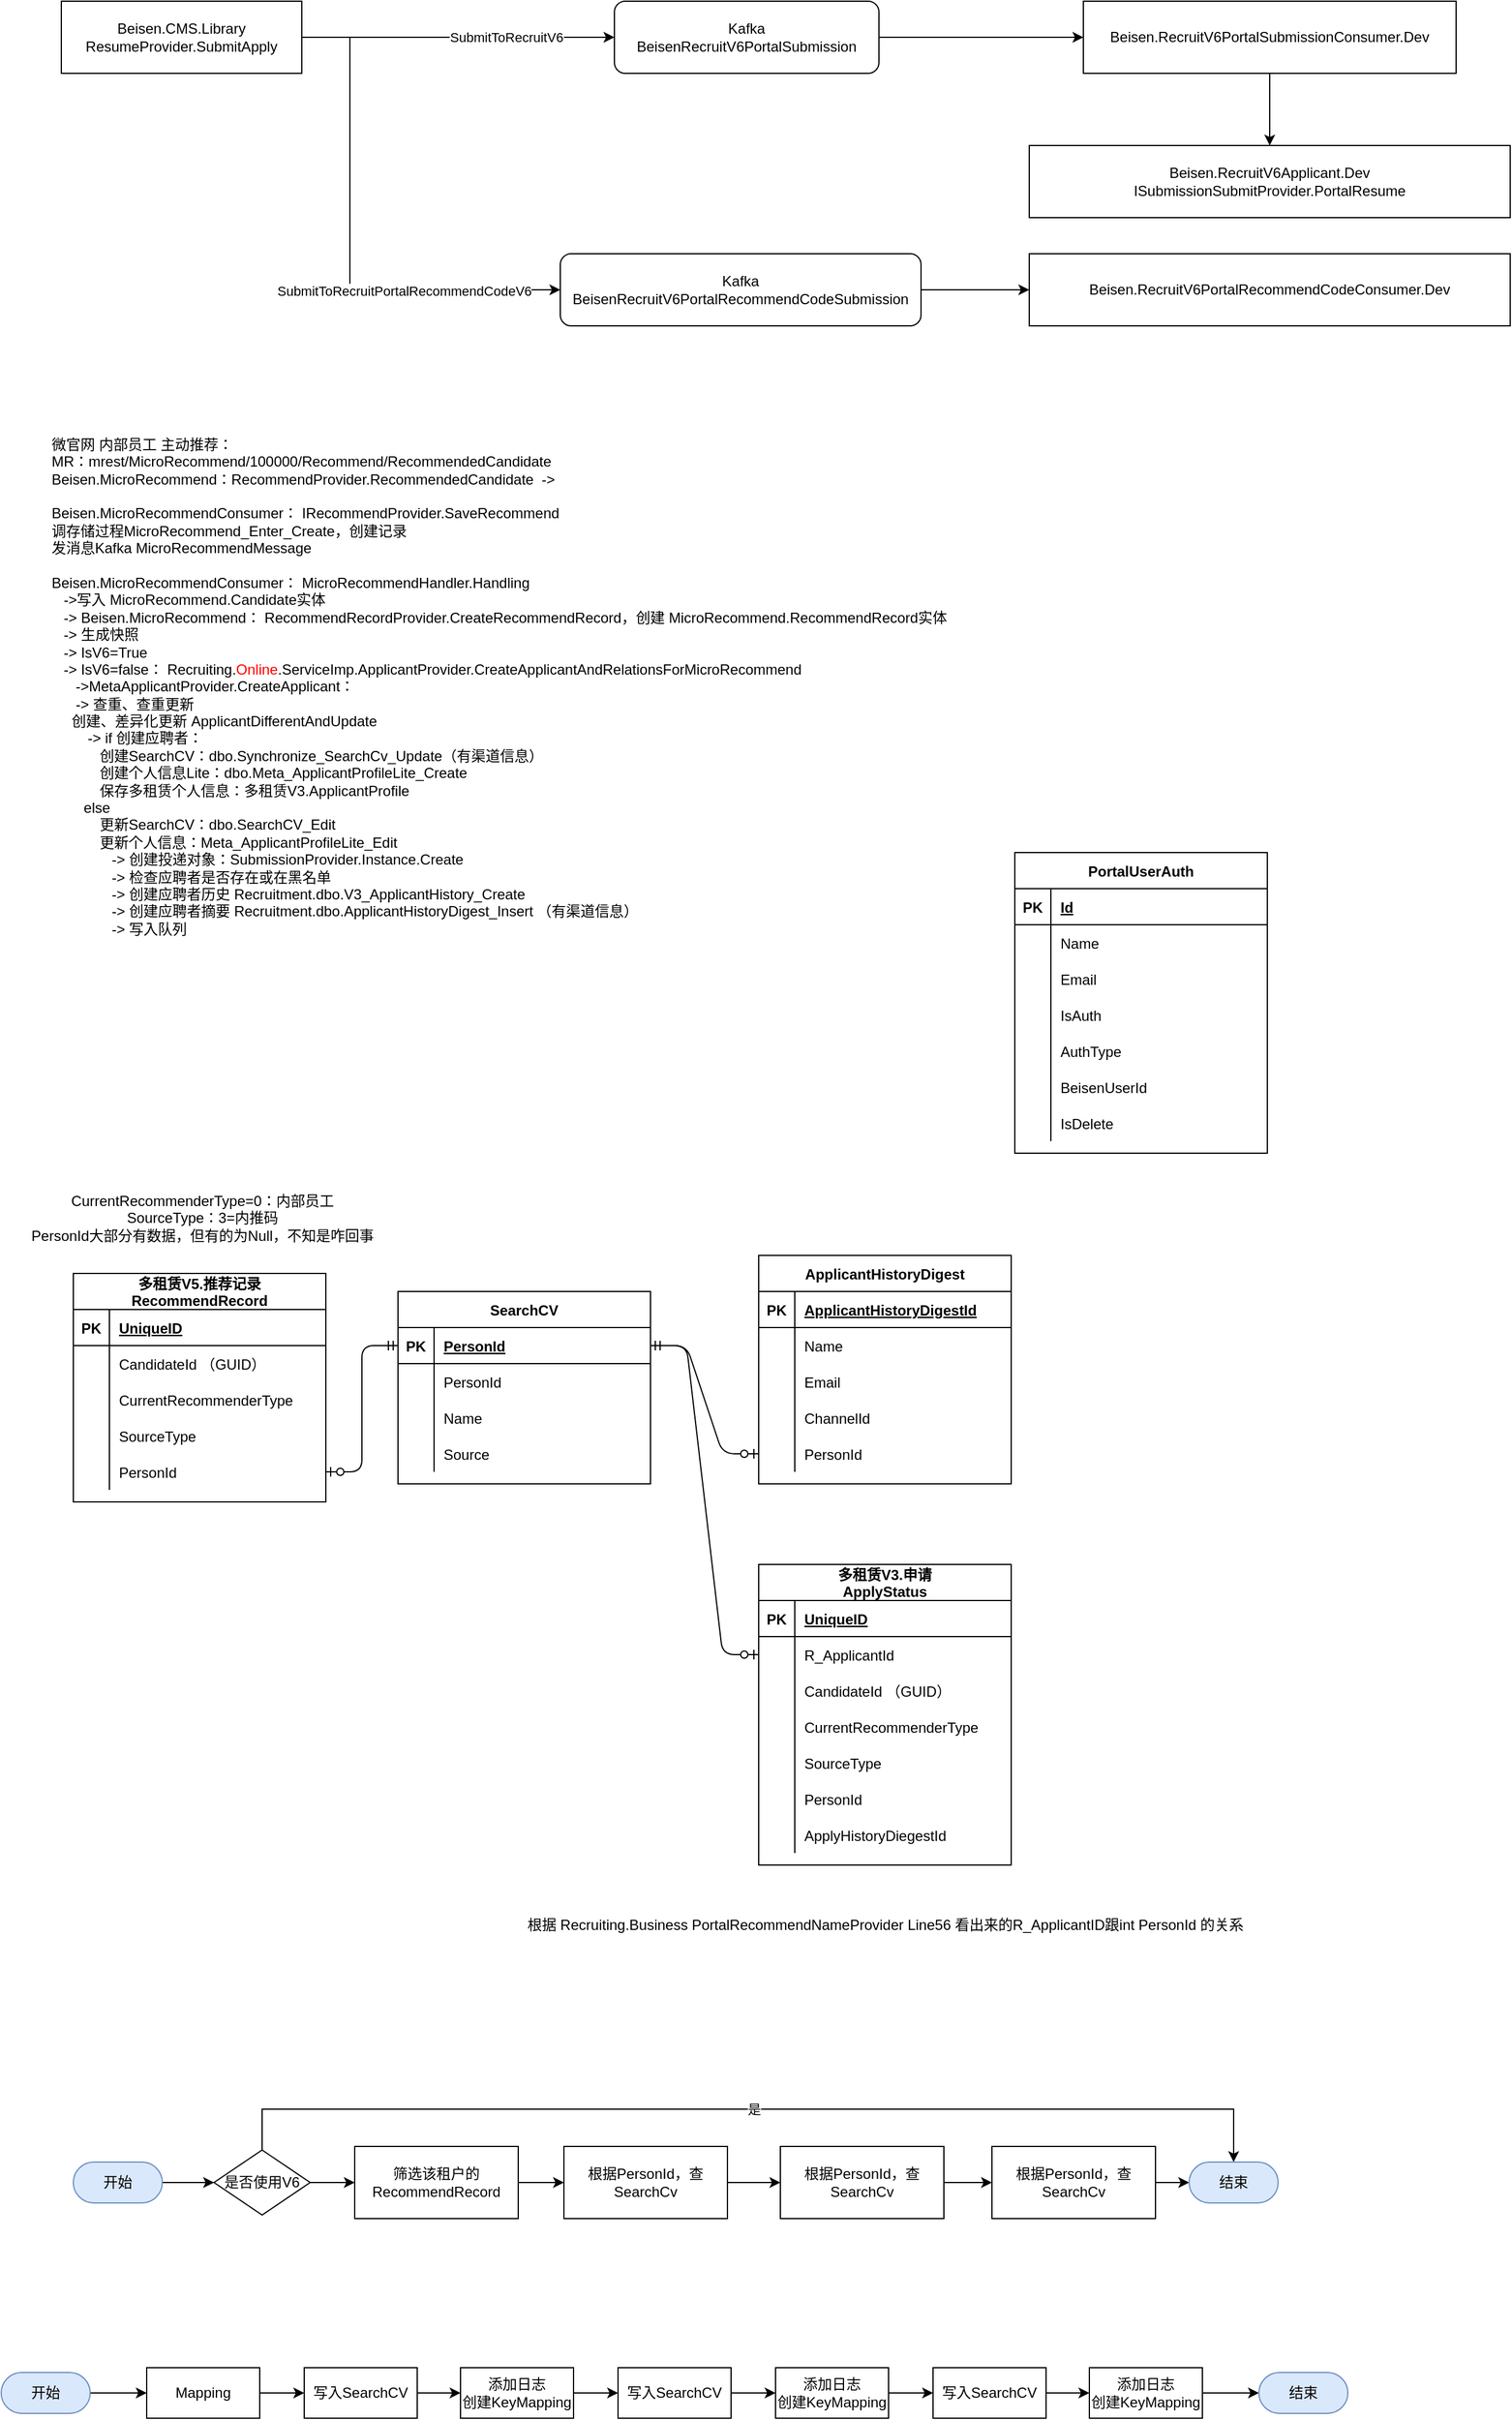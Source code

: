 <mxfile version="14.2.7" type="github">
  <diagram id="f4uBQvl_7b_BEWJ_rEFn" name="Page-1">
    <mxGraphModel dx="1422" dy="839" grid="0" gridSize="10" guides="1" tooltips="1" connect="1" arrows="1" fold="1" page="1" pageScale="1" pageWidth="1654" pageHeight="2336" math="0" shadow="0">
      <root>
        <mxCell id="0" />
        <mxCell id="1" parent="0" />
        <mxCell id="6hHhca4XRa9OGriNkObh-7" style="edgeStyle=orthogonalEdgeStyle;rounded=0;orthogonalLoop=1;jettySize=auto;html=1;exitX=1;exitY=0.5;exitDx=0;exitDy=0;" parent="1" source="6hHhca4XRa9OGriNkObh-1" target="6hHhca4XRa9OGriNkObh-3" edge="1">
          <mxGeometry relative="1" as="geometry" />
        </mxCell>
        <mxCell id="6hHhca4XRa9OGriNkObh-8" value="SubmitToRecruitV6" style="edgeLabel;html=1;align=center;verticalAlign=middle;resizable=0;points=[];" parent="6hHhca4XRa9OGriNkObh-7" vertex="1" connectable="0">
          <mxGeometry x="0.185" relative="1" as="geometry">
            <mxPoint x="16" as="offset" />
          </mxGeometry>
        </mxCell>
        <mxCell id="6hHhca4XRa9OGriNkObh-10" style="edgeStyle=orthogonalEdgeStyle;rounded=0;orthogonalLoop=1;jettySize=auto;html=1;exitX=1;exitY=0.5;exitDx=0;exitDy=0;entryX=0;entryY=0.5;entryDx=0;entryDy=0;" parent="1" source="6hHhca4XRa9OGriNkObh-1" target="6hHhca4XRa9OGriNkObh-9" edge="1">
          <mxGeometry relative="1" as="geometry">
            <Array as="points">
              <mxPoint x="350" y="190" />
              <mxPoint x="350" y="400" />
            </Array>
          </mxGeometry>
        </mxCell>
        <mxCell id="6hHhca4XRa9OGriNkObh-11" value="SubmitToRecruitPortalRecommendCodeV6" style="edgeLabel;html=1;align=center;verticalAlign=middle;resizable=0;points=[];" parent="6hHhca4XRa9OGriNkObh-10" vertex="1" connectable="0">
          <mxGeometry x="0.385" y="-1" relative="1" as="geometry">
            <mxPoint as="offset" />
          </mxGeometry>
        </mxCell>
        <mxCell id="6hHhca4XRa9OGriNkObh-1" value="Beisen.CMS.Library&lt;br&gt;ResumeProvider.SubmitApply" style="rounded=0;whiteSpace=wrap;html=1;" parent="1" vertex="1">
          <mxGeometry x="110" y="160" width="200" height="60" as="geometry" />
        </mxCell>
        <mxCell id="6hHhca4XRa9OGriNkObh-6" style="edgeStyle=orthogonalEdgeStyle;rounded=0;orthogonalLoop=1;jettySize=auto;html=1;exitX=1;exitY=0.5;exitDx=0;exitDy=0;entryX=0;entryY=0.5;entryDx=0;entryDy=0;" parent="1" source="6hHhca4XRa9OGriNkObh-3" target="6hHhca4XRa9OGriNkObh-5" edge="1">
          <mxGeometry relative="1" as="geometry" />
        </mxCell>
        <mxCell id="6hHhca4XRa9OGriNkObh-3" value="Kafka&lt;br&gt;BeisenRecruitV6PortalSubmission" style="rounded=1;whiteSpace=wrap;html=1;" parent="1" vertex="1">
          <mxGeometry x="570" y="160" width="220" height="60" as="geometry" />
        </mxCell>
        <mxCell id="cdrXPhunWyCPMflT4dLq-2" style="edgeStyle=orthogonalEdgeStyle;rounded=0;orthogonalLoop=1;jettySize=auto;html=1;exitX=0.5;exitY=1;exitDx=0;exitDy=0;" parent="1" source="6hHhca4XRa9OGriNkObh-5" target="cdrXPhunWyCPMflT4dLq-1" edge="1">
          <mxGeometry relative="1" as="geometry" />
        </mxCell>
        <mxCell id="6hHhca4XRa9OGriNkObh-5" value="Beisen.RecruitV6PortalSubmissionConsumer.Dev" style="rounded=0;whiteSpace=wrap;html=1;" parent="1" vertex="1">
          <mxGeometry x="960" y="160" width="310" height="60" as="geometry" />
        </mxCell>
        <mxCell id="6hHhca4XRa9OGriNkObh-13" style="edgeStyle=orthogonalEdgeStyle;rounded=0;orthogonalLoop=1;jettySize=auto;html=1;exitX=1;exitY=0.5;exitDx=0;exitDy=0;" parent="1" source="6hHhca4XRa9OGriNkObh-9" target="6hHhca4XRa9OGriNkObh-12" edge="1">
          <mxGeometry relative="1" as="geometry" />
        </mxCell>
        <mxCell id="6hHhca4XRa9OGriNkObh-9" value="Kafka&lt;br&gt;BeisenRecruitV6PortalRecommendCodeSubmission" style="rounded=1;whiteSpace=wrap;html=1;" parent="1" vertex="1">
          <mxGeometry x="525" y="370" width="300" height="60" as="geometry" />
        </mxCell>
        <mxCell id="6hHhca4XRa9OGriNkObh-12" value="Beisen.RecruitV6PortalRecommendCodeConsumer.Dev" style="rounded=0;whiteSpace=wrap;html=1;" parent="1" vertex="1">
          <mxGeometry x="915" y="370" width="400" height="60" as="geometry" />
        </mxCell>
        <mxCell id="cdrXPhunWyCPMflT4dLq-1" value="Beisen.RecruitV6Applicant.Dev&lt;br&gt;ISubmissionSubmitProvider.PortalResume" style="whiteSpace=wrap;html=1;" parent="1" vertex="1">
          <mxGeometry x="915" y="280" width="400" height="60" as="geometry" />
        </mxCell>
        <mxCell id="nxVCDekP-wi1IjvNSV6v-1" value="多租赁V5.推荐记录&#xa;RecommendRecord" style="shape=table;startSize=30;container=1;collapsible=1;childLayout=tableLayout;fixedRows=1;rowLines=0;fontStyle=1;align=center;resizeLast=1;" vertex="1" parent="1">
          <mxGeometry x="120" y="1218" width="210" height="190" as="geometry" />
        </mxCell>
        <mxCell id="nxVCDekP-wi1IjvNSV6v-2" value="" style="shape=partialRectangle;collapsible=0;dropTarget=0;pointerEvents=0;fillColor=none;top=0;left=0;bottom=1;right=0;points=[[0,0.5],[1,0.5]];portConstraint=eastwest;" vertex="1" parent="nxVCDekP-wi1IjvNSV6v-1">
          <mxGeometry y="30" width="210" height="30" as="geometry" />
        </mxCell>
        <mxCell id="nxVCDekP-wi1IjvNSV6v-3" value="PK" style="shape=partialRectangle;connectable=0;fillColor=none;top=0;left=0;bottom=0;right=0;fontStyle=1;overflow=hidden;" vertex="1" parent="nxVCDekP-wi1IjvNSV6v-2">
          <mxGeometry width="30" height="30" as="geometry" />
        </mxCell>
        <mxCell id="nxVCDekP-wi1IjvNSV6v-4" value="UniqueID" style="shape=partialRectangle;connectable=0;fillColor=none;top=0;left=0;bottom=0;right=0;align=left;spacingLeft=6;fontStyle=5;overflow=hidden;" vertex="1" parent="nxVCDekP-wi1IjvNSV6v-2">
          <mxGeometry x="30" width="180" height="30" as="geometry" />
        </mxCell>
        <mxCell id="nxVCDekP-wi1IjvNSV6v-5" value="" style="shape=partialRectangle;collapsible=0;dropTarget=0;pointerEvents=0;fillColor=none;top=0;left=0;bottom=0;right=0;points=[[0,0.5],[1,0.5]];portConstraint=eastwest;" vertex="1" parent="nxVCDekP-wi1IjvNSV6v-1">
          <mxGeometry y="60" width="210" height="30" as="geometry" />
        </mxCell>
        <mxCell id="nxVCDekP-wi1IjvNSV6v-6" value="" style="shape=partialRectangle;connectable=0;fillColor=none;top=0;left=0;bottom=0;right=0;editable=1;overflow=hidden;" vertex="1" parent="nxVCDekP-wi1IjvNSV6v-5">
          <mxGeometry width="30" height="30" as="geometry" />
        </mxCell>
        <mxCell id="nxVCDekP-wi1IjvNSV6v-7" value="CandidateId （GUID）" style="shape=partialRectangle;connectable=0;fillColor=none;top=0;left=0;bottom=0;right=0;align=left;spacingLeft=6;overflow=hidden;" vertex="1" parent="nxVCDekP-wi1IjvNSV6v-5">
          <mxGeometry x="30" width="180" height="30" as="geometry" />
        </mxCell>
        <mxCell id="nxVCDekP-wi1IjvNSV6v-8" value="" style="shape=partialRectangle;collapsible=0;dropTarget=0;pointerEvents=0;fillColor=none;top=0;left=0;bottom=0;right=0;points=[[0,0.5],[1,0.5]];portConstraint=eastwest;" vertex="1" parent="nxVCDekP-wi1IjvNSV6v-1">
          <mxGeometry y="90" width="210" height="30" as="geometry" />
        </mxCell>
        <mxCell id="nxVCDekP-wi1IjvNSV6v-9" value="" style="shape=partialRectangle;connectable=0;fillColor=none;top=0;left=0;bottom=0;right=0;editable=1;overflow=hidden;" vertex="1" parent="nxVCDekP-wi1IjvNSV6v-8">
          <mxGeometry width="30" height="30" as="geometry" />
        </mxCell>
        <mxCell id="nxVCDekP-wi1IjvNSV6v-10" value="CurrentRecommenderType" style="shape=partialRectangle;connectable=0;fillColor=none;top=0;left=0;bottom=0;right=0;align=left;spacingLeft=6;overflow=hidden;" vertex="1" parent="nxVCDekP-wi1IjvNSV6v-8">
          <mxGeometry x="30" width="180" height="30" as="geometry" />
        </mxCell>
        <mxCell id="nxVCDekP-wi1IjvNSV6v-11" value="" style="shape=partialRectangle;collapsible=0;dropTarget=0;pointerEvents=0;fillColor=none;top=0;left=0;bottom=0;right=0;points=[[0,0.5],[1,0.5]];portConstraint=eastwest;" vertex="1" parent="nxVCDekP-wi1IjvNSV6v-1">
          <mxGeometry y="120" width="210" height="30" as="geometry" />
        </mxCell>
        <mxCell id="nxVCDekP-wi1IjvNSV6v-12" value="" style="shape=partialRectangle;connectable=0;fillColor=none;top=0;left=0;bottom=0;right=0;editable=1;overflow=hidden;" vertex="1" parent="nxVCDekP-wi1IjvNSV6v-11">
          <mxGeometry width="30" height="30" as="geometry" />
        </mxCell>
        <mxCell id="nxVCDekP-wi1IjvNSV6v-13" value="SourceType" style="shape=partialRectangle;connectable=0;fillColor=none;top=0;left=0;bottom=0;right=0;align=left;spacingLeft=6;overflow=hidden;" vertex="1" parent="nxVCDekP-wi1IjvNSV6v-11">
          <mxGeometry x="30" width="180" height="30" as="geometry" />
        </mxCell>
        <mxCell id="nxVCDekP-wi1IjvNSV6v-43" style="shape=partialRectangle;collapsible=0;dropTarget=0;pointerEvents=0;fillColor=none;top=0;left=0;bottom=0;right=0;points=[[0,0.5],[1,0.5]];portConstraint=eastwest;" vertex="1" parent="nxVCDekP-wi1IjvNSV6v-1">
          <mxGeometry y="150" width="210" height="30" as="geometry" />
        </mxCell>
        <mxCell id="nxVCDekP-wi1IjvNSV6v-44" style="shape=partialRectangle;connectable=0;fillColor=none;top=0;left=0;bottom=0;right=0;editable=1;overflow=hidden;" vertex="1" parent="nxVCDekP-wi1IjvNSV6v-43">
          <mxGeometry width="30" height="30" as="geometry" />
        </mxCell>
        <mxCell id="nxVCDekP-wi1IjvNSV6v-45" value="PersonId" style="shape=partialRectangle;connectable=0;fillColor=none;top=0;left=0;bottom=0;right=0;align=left;spacingLeft=6;overflow=hidden;" vertex="1" parent="nxVCDekP-wi1IjvNSV6v-43">
          <mxGeometry x="30" width="180" height="30" as="geometry" />
        </mxCell>
        <mxCell id="nxVCDekP-wi1IjvNSV6v-14" value="&lt;div&gt;微官网 内部员工 主动推荐：&lt;/div&gt;&lt;div&gt;MR：mrest/MicroRecommend/100000/Recommend/RecommendedCandidate&lt;/div&gt;&lt;div&gt;Beisen.MicroRecommend：RecommendProvider.RecommendedCandidate&amp;nbsp; -&amp;gt;&lt;/div&gt;&lt;div&gt;&lt;br&gt;&lt;/div&gt;&lt;div&gt;Beisen.MicroRecommendConsumer： IRecommendProvider.SaveRecommend&lt;/div&gt;&lt;div&gt;调存储过程MicroRecommend_Enter_Create，创建记录&lt;/div&gt;&lt;div&gt;发消息Kafka MicroRecommendMessage&lt;/div&gt;&lt;div&gt;&lt;br&gt;&lt;/div&gt;&lt;div&gt;Beisen.MicroRecommendConsumer： MicroRecommendHandler.Handling&lt;/div&gt;&lt;div&gt;&amp;nbsp; &amp;nbsp;-&amp;gt;写入 MicroRecommend.Candidate实体&lt;/div&gt;&lt;div&gt;&amp;nbsp; &amp;nbsp;-&amp;gt; Beisen.MicroRecommend： RecommendRecordProvider.CreateRecommendRecord，创建 MicroRecommend.RecommendRecord实体&lt;/div&gt;&lt;div&gt;&amp;nbsp; &amp;nbsp;-&amp;gt; 生成快照&lt;/div&gt;&lt;div&gt;&amp;nbsp; &amp;nbsp;-&amp;gt; IsV6=True&lt;/div&gt;&lt;div&gt;&amp;nbsp; &amp;nbsp;-&amp;gt; IsV6=false：&lt;span&gt;	&lt;/span&gt;Recruiting.&lt;font color=&quot;#ff0000&quot;&gt;Online&lt;/font&gt;.ServiceImp.ApplicantProvider.CreateApplicantAndRelationsForMicroRecommend&lt;/div&gt;&lt;div&gt;&lt;span&gt;&lt;/span&gt;&amp;nbsp; &amp;nbsp; &amp;nbsp; -&amp;gt;MetaApplicantProvider.CreateApplicant：&lt;/div&gt;&amp;nbsp; &amp;nbsp; &amp;nbsp;&amp;nbsp;&lt;span&gt;-&amp;gt; 查重、查重更新&lt;/span&gt;&lt;br&gt;&lt;div&gt;&lt;span&gt;	&lt;/span&gt;&amp;nbsp; &amp;nbsp; &amp;nbsp;创建、差异化更新 ApplicantDifferentAndUpdate&lt;/div&gt;&lt;div&gt;&lt;span&gt;	&lt;/span&gt;&amp;nbsp; &amp;nbsp; &amp;nbsp; &amp;nbsp; &amp;nbsp;-&amp;gt; if 创建应聘者：&lt;/div&gt;&amp;nbsp; &amp;nbsp; &amp;nbsp; &amp;nbsp; &amp;nbsp; &amp;nbsp;&amp;nbsp;&lt;span&gt;创建SearchCV：dbo.Synchronize_SearchCv_Update（有渠道信息）&lt;/span&gt;&lt;br&gt;&amp;nbsp; &amp;nbsp; &amp;nbsp; &amp;nbsp; &amp;nbsp; &amp;nbsp;&amp;nbsp;&lt;span&gt;创建个人信息Lite：dbo.Meta_ApplicantProfileLite_Create&lt;/span&gt;&lt;br&gt;&amp;nbsp; &amp;nbsp; &amp;nbsp; &amp;nbsp; &amp;nbsp; &amp;nbsp;&amp;nbsp;&lt;span&gt;保存多租赁个人信息：多租赁V3.ApplicantProfile&lt;/span&gt;&lt;br&gt;&lt;div&gt;&lt;span&gt;	&lt;/span&gt;&amp;nbsp; &amp;nbsp; &amp;nbsp; &amp;nbsp; else&amp;nbsp;&lt;/div&gt;&amp;nbsp; &amp;nbsp; &amp;nbsp; &amp;nbsp; &amp;nbsp; &amp;nbsp;&amp;nbsp;&lt;span&gt;更新SearchCV：dbo.SearchCV_Edit&lt;/span&gt;&lt;br&gt;&amp;nbsp; &amp;nbsp; &amp;nbsp; &amp;nbsp; &amp;nbsp; &amp;nbsp;&amp;nbsp;&lt;span&gt;更新个人信息：Meta_ApplicantProfileLite_Edit&lt;/span&gt;&lt;br&gt;&amp;nbsp; &amp;nbsp; &amp;nbsp; &amp;nbsp; &amp;nbsp; &amp;nbsp;&amp;nbsp;&lt;span&gt;&amp;nbsp; &amp;nbsp;-&amp;gt; 创建投递对象：SubmissionProvider.Instance.Create&lt;/span&gt;&lt;br&gt;&amp;nbsp; &amp;nbsp; &amp;nbsp; &amp;nbsp; &amp;nbsp; &amp;nbsp;&amp;nbsp;&lt;span&gt;&amp;nbsp; &amp;nbsp;-&amp;gt; 检查应聘者是否存在或在黑名单&lt;/span&gt;&lt;br&gt;&amp;nbsp; &amp;nbsp; &amp;nbsp; &amp;nbsp; &amp;nbsp; &amp;nbsp;&amp;nbsp;&lt;span&gt;&amp;nbsp; &amp;nbsp;-&amp;gt; 创建应聘者历史 Recruitment.dbo.V3_ApplicantHistory_Create&lt;/span&gt;&lt;br&gt;&amp;nbsp; &amp;nbsp; &amp;nbsp; &amp;nbsp; &amp;nbsp; &amp;nbsp;&amp;nbsp;&lt;span&gt;&amp;nbsp; &amp;nbsp;-&amp;gt; 创建应聘者摘要 Recruitment.dbo.ApplicantHistoryDigest_Insert （有渠道信息）&lt;/span&gt;&lt;br&gt;&amp;nbsp; &amp;nbsp; &amp;nbsp; &amp;nbsp; &amp;nbsp; &amp;nbsp;&amp;nbsp;&lt;span&gt;&amp;nbsp; &amp;nbsp;-&amp;gt; 写入队列&lt;/span&gt;" style="text;html=1;align=left;verticalAlign=middle;resizable=0;points=[];autosize=1;" vertex="1" parent="1">
          <mxGeometry x="100" y="525" width="755" height="410" as="geometry" />
        </mxCell>
        <mxCell id="nxVCDekP-wi1IjvNSV6v-42" value="CurrentRecommenderType=0：内部员工&lt;br&gt;SourceType：3=内推码&lt;br&gt;PersonId大部分有数据，但有的为Null，不知是咋回事" style="text;html=1;align=center;verticalAlign=middle;resizable=0;points=[];autosize=1;" vertex="1" parent="1">
          <mxGeometry x="77" y="1147" width="300" height="50" as="geometry" />
        </mxCell>
        <mxCell id="nxVCDekP-wi1IjvNSV6v-46" value="SearchCV" style="shape=table;startSize=30;container=1;collapsible=1;childLayout=tableLayout;fixedRows=1;rowLines=0;fontStyle=1;align=center;resizeLast=1;" vertex="1" parent="1">
          <mxGeometry x="390" y="1233" width="210" height="160" as="geometry" />
        </mxCell>
        <mxCell id="nxVCDekP-wi1IjvNSV6v-47" value="" style="shape=partialRectangle;collapsible=0;dropTarget=0;pointerEvents=0;fillColor=none;top=0;left=0;bottom=1;right=0;points=[[0,0.5],[1,0.5]];portConstraint=eastwest;" vertex="1" parent="nxVCDekP-wi1IjvNSV6v-46">
          <mxGeometry y="30" width="210" height="30" as="geometry" />
        </mxCell>
        <mxCell id="nxVCDekP-wi1IjvNSV6v-48" value="PK" style="shape=partialRectangle;connectable=0;fillColor=none;top=0;left=0;bottom=0;right=0;fontStyle=1;overflow=hidden;" vertex="1" parent="nxVCDekP-wi1IjvNSV6v-47">
          <mxGeometry width="30" height="30" as="geometry" />
        </mxCell>
        <mxCell id="nxVCDekP-wi1IjvNSV6v-49" value="PersonId" style="shape=partialRectangle;connectable=0;fillColor=none;top=0;left=0;bottom=0;right=0;align=left;spacingLeft=6;fontStyle=5;overflow=hidden;" vertex="1" parent="nxVCDekP-wi1IjvNSV6v-47">
          <mxGeometry x="30" width="180" height="30" as="geometry" />
        </mxCell>
        <mxCell id="nxVCDekP-wi1IjvNSV6v-50" value="" style="shape=partialRectangle;collapsible=0;dropTarget=0;pointerEvents=0;fillColor=none;top=0;left=0;bottom=0;right=0;points=[[0,0.5],[1,0.5]];portConstraint=eastwest;" vertex="1" parent="nxVCDekP-wi1IjvNSV6v-46">
          <mxGeometry y="60" width="210" height="30" as="geometry" />
        </mxCell>
        <mxCell id="nxVCDekP-wi1IjvNSV6v-51" value="" style="shape=partialRectangle;connectable=0;fillColor=none;top=0;left=0;bottom=0;right=0;editable=1;overflow=hidden;" vertex="1" parent="nxVCDekP-wi1IjvNSV6v-50">
          <mxGeometry width="30" height="30" as="geometry" />
        </mxCell>
        <mxCell id="nxVCDekP-wi1IjvNSV6v-52" value="PersonId" style="shape=partialRectangle;connectable=0;fillColor=none;top=0;left=0;bottom=0;right=0;align=left;spacingLeft=6;overflow=hidden;" vertex="1" parent="nxVCDekP-wi1IjvNSV6v-50">
          <mxGeometry x="30" width="180" height="30" as="geometry" />
        </mxCell>
        <mxCell id="nxVCDekP-wi1IjvNSV6v-59" style="shape=partialRectangle;collapsible=0;dropTarget=0;pointerEvents=0;fillColor=none;top=0;left=0;bottom=0;right=0;points=[[0,0.5],[1,0.5]];portConstraint=eastwest;" vertex="1" parent="nxVCDekP-wi1IjvNSV6v-46">
          <mxGeometry y="90" width="210" height="30" as="geometry" />
        </mxCell>
        <mxCell id="nxVCDekP-wi1IjvNSV6v-60" style="shape=partialRectangle;connectable=0;fillColor=none;top=0;left=0;bottom=0;right=0;editable=1;overflow=hidden;" vertex="1" parent="nxVCDekP-wi1IjvNSV6v-59">
          <mxGeometry width="30" height="30" as="geometry" />
        </mxCell>
        <mxCell id="nxVCDekP-wi1IjvNSV6v-61" value="Name" style="shape=partialRectangle;connectable=0;fillColor=none;top=0;left=0;bottom=0;right=0;align=left;spacingLeft=6;overflow=hidden;" vertex="1" parent="nxVCDekP-wi1IjvNSV6v-59">
          <mxGeometry x="30" width="180" height="30" as="geometry" />
        </mxCell>
        <mxCell id="nxVCDekP-wi1IjvNSV6v-53" value="" style="shape=partialRectangle;collapsible=0;dropTarget=0;pointerEvents=0;fillColor=none;top=0;left=0;bottom=0;right=0;points=[[0,0.5],[1,0.5]];portConstraint=eastwest;" vertex="1" parent="nxVCDekP-wi1IjvNSV6v-46">
          <mxGeometry y="120" width="210" height="30" as="geometry" />
        </mxCell>
        <mxCell id="nxVCDekP-wi1IjvNSV6v-54" value="" style="shape=partialRectangle;connectable=0;fillColor=none;top=0;left=0;bottom=0;right=0;editable=1;overflow=hidden;" vertex="1" parent="nxVCDekP-wi1IjvNSV6v-53">
          <mxGeometry width="30" height="30" as="geometry" />
        </mxCell>
        <mxCell id="nxVCDekP-wi1IjvNSV6v-55" value="Source" style="shape=partialRectangle;connectable=0;fillColor=none;top=0;left=0;bottom=0;right=0;align=left;spacingLeft=6;overflow=hidden;" vertex="1" parent="nxVCDekP-wi1IjvNSV6v-53">
          <mxGeometry x="30" width="180" height="30" as="geometry" />
        </mxCell>
        <mxCell id="nxVCDekP-wi1IjvNSV6v-63" value="" style="edgeStyle=entityRelationEdgeStyle;fontSize=12;html=1;endArrow=ERzeroToOne;startArrow=ERmandOne;" edge="1" parent="1" source="nxVCDekP-wi1IjvNSV6v-47" target="nxVCDekP-wi1IjvNSV6v-43">
          <mxGeometry width="100" height="100" relative="1" as="geometry">
            <mxPoint x="240" y="1568" as="sourcePoint" />
            <mxPoint x="340" y="1468" as="targetPoint" />
          </mxGeometry>
        </mxCell>
        <mxCell id="nxVCDekP-wi1IjvNSV6v-64" value="ApplicantHistoryDigest" style="shape=table;startSize=30;container=1;collapsible=1;childLayout=tableLayout;fixedRows=1;rowLines=0;fontStyle=1;align=center;resizeLast=1;" vertex="1" parent="1">
          <mxGeometry x="690" y="1203" width="210" height="190" as="geometry" />
        </mxCell>
        <mxCell id="nxVCDekP-wi1IjvNSV6v-65" value="" style="shape=partialRectangle;collapsible=0;dropTarget=0;pointerEvents=0;fillColor=none;top=0;left=0;bottom=1;right=0;points=[[0,0.5],[1,0.5]];portConstraint=eastwest;" vertex="1" parent="nxVCDekP-wi1IjvNSV6v-64">
          <mxGeometry y="30" width="210" height="30" as="geometry" />
        </mxCell>
        <mxCell id="nxVCDekP-wi1IjvNSV6v-66" value="PK" style="shape=partialRectangle;connectable=0;fillColor=none;top=0;left=0;bottom=0;right=0;fontStyle=1;overflow=hidden;" vertex="1" parent="nxVCDekP-wi1IjvNSV6v-65">
          <mxGeometry width="30" height="30" as="geometry" />
        </mxCell>
        <mxCell id="nxVCDekP-wi1IjvNSV6v-67" value="ApplicantHistoryDigestId" style="shape=partialRectangle;connectable=0;fillColor=none;top=0;left=0;bottom=0;right=0;align=left;spacingLeft=6;fontStyle=5;overflow=hidden;" vertex="1" parent="nxVCDekP-wi1IjvNSV6v-65">
          <mxGeometry x="30" width="180" height="30" as="geometry" />
        </mxCell>
        <mxCell id="nxVCDekP-wi1IjvNSV6v-80" style="shape=partialRectangle;collapsible=0;dropTarget=0;pointerEvents=0;fillColor=none;top=0;left=0;bottom=0;right=0;points=[[0,0.5],[1,0.5]];portConstraint=eastwest;" vertex="1" parent="nxVCDekP-wi1IjvNSV6v-64">
          <mxGeometry y="60" width="210" height="30" as="geometry" />
        </mxCell>
        <mxCell id="nxVCDekP-wi1IjvNSV6v-81" style="shape=partialRectangle;connectable=0;fillColor=none;top=0;left=0;bottom=0;right=0;editable=1;overflow=hidden;" vertex="1" parent="nxVCDekP-wi1IjvNSV6v-80">
          <mxGeometry width="30" height="30" as="geometry" />
        </mxCell>
        <mxCell id="nxVCDekP-wi1IjvNSV6v-82" value="Name" style="shape=partialRectangle;connectable=0;fillColor=none;top=0;left=0;bottom=0;right=0;align=left;spacingLeft=6;overflow=hidden;" vertex="1" parent="nxVCDekP-wi1IjvNSV6v-80">
          <mxGeometry x="30" width="180" height="30" as="geometry" />
        </mxCell>
        <mxCell id="nxVCDekP-wi1IjvNSV6v-83" style="shape=partialRectangle;collapsible=0;dropTarget=0;pointerEvents=0;fillColor=none;top=0;left=0;bottom=0;right=0;points=[[0,0.5],[1,0.5]];portConstraint=eastwest;" vertex="1" parent="nxVCDekP-wi1IjvNSV6v-64">
          <mxGeometry y="90" width="210" height="30" as="geometry" />
        </mxCell>
        <mxCell id="nxVCDekP-wi1IjvNSV6v-84" style="shape=partialRectangle;connectable=0;fillColor=none;top=0;left=0;bottom=0;right=0;editable=1;overflow=hidden;" vertex="1" parent="nxVCDekP-wi1IjvNSV6v-83">
          <mxGeometry width="30" height="30" as="geometry" />
        </mxCell>
        <mxCell id="nxVCDekP-wi1IjvNSV6v-85" value="Email" style="shape=partialRectangle;connectable=0;fillColor=none;top=0;left=0;bottom=0;right=0;align=left;spacingLeft=6;overflow=hidden;" vertex="1" parent="nxVCDekP-wi1IjvNSV6v-83">
          <mxGeometry x="30" width="180" height="30" as="geometry" />
        </mxCell>
        <mxCell id="nxVCDekP-wi1IjvNSV6v-68" value="" style="shape=partialRectangle;collapsible=0;dropTarget=0;pointerEvents=0;fillColor=none;top=0;left=0;bottom=0;right=0;points=[[0,0.5],[1,0.5]];portConstraint=eastwest;" vertex="1" parent="nxVCDekP-wi1IjvNSV6v-64">
          <mxGeometry y="120" width="210" height="30" as="geometry" />
        </mxCell>
        <mxCell id="nxVCDekP-wi1IjvNSV6v-69" value="" style="shape=partialRectangle;connectable=0;fillColor=none;top=0;left=0;bottom=0;right=0;editable=1;overflow=hidden;" vertex="1" parent="nxVCDekP-wi1IjvNSV6v-68">
          <mxGeometry width="30" height="30" as="geometry" />
        </mxCell>
        <mxCell id="nxVCDekP-wi1IjvNSV6v-70" value="ChannelId" style="shape=partialRectangle;connectable=0;fillColor=none;top=0;left=0;bottom=0;right=0;align=left;spacingLeft=6;overflow=hidden;" vertex="1" parent="nxVCDekP-wi1IjvNSV6v-68">
          <mxGeometry x="30" width="180" height="30" as="geometry" />
        </mxCell>
        <mxCell id="nxVCDekP-wi1IjvNSV6v-71" value="" style="shape=partialRectangle;collapsible=0;dropTarget=0;pointerEvents=0;fillColor=none;top=0;left=0;bottom=0;right=0;points=[[0,0.5],[1,0.5]];portConstraint=eastwest;" vertex="1" parent="nxVCDekP-wi1IjvNSV6v-64">
          <mxGeometry y="150" width="210" height="30" as="geometry" />
        </mxCell>
        <mxCell id="nxVCDekP-wi1IjvNSV6v-72" value="" style="shape=partialRectangle;connectable=0;fillColor=none;top=0;left=0;bottom=0;right=0;editable=1;overflow=hidden;" vertex="1" parent="nxVCDekP-wi1IjvNSV6v-71">
          <mxGeometry width="30" height="30" as="geometry" />
        </mxCell>
        <mxCell id="nxVCDekP-wi1IjvNSV6v-73" value="PersonId" style="shape=partialRectangle;connectable=0;fillColor=none;top=0;left=0;bottom=0;right=0;align=left;spacingLeft=6;overflow=hidden;" vertex="1" parent="nxVCDekP-wi1IjvNSV6v-71">
          <mxGeometry x="30" width="180" height="30" as="geometry" />
        </mxCell>
        <mxCell id="nxVCDekP-wi1IjvNSV6v-86" value="" style="edgeStyle=entityRelationEdgeStyle;fontSize=12;html=1;endArrow=ERzeroToOne;startArrow=ERmandOne;" edge="1" parent="1" source="nxVCDekP-wi1IjvNSV6v-47" target="nxVCDekP-wi1IjvNSV6v-71">
          <mxGeometry width="100" height="100" relative="1" as="geometry">
            <mxPoint x="400" y="1288" as="sourcePoint" />
            <mxPoint x="340" y="1393" as="targetPoint" />
          </mxGeometry>
        </mxCell>
        <mxCell id="nxVCDekP-wi1IjvNSV6v-87" value="多租赁V3.申请&#xa;ApplyStatus" style="shape=table;startSize=30;container=1;collapsible=1;childLayout=tableLayout;fixedRows=1;rowLines=0;fontStyle=1;align=center;resizeLast=1;" vertex="1" parent="1">
          <mxGeometry x="690" y="1460" width="210" height="250" as="geometry" />
        </mxCell>
        <mxCell id="nxVCDekP-wi1IjvNSV6v-88" value="" style="shape=partialRectangle;collapsible=0;dropTarget=0;pointerEvents=0;fillColor=none;top=0;left=0;bottom=1;right=0;points=[[0,0.5],[1,0.5]];portConstraint=eastwest;" vertex="1" parent="nxVCDekP-wi1IjvNSV6v-87">
          <mxGeometry y="30" width="210" height="30" as="geometry" />
        </mxCell>
        <mxCell id="nxVCDekP-wi1IjvNSV6v-89" value="PK" style="shape=partialRectangle;connectable=0;fillColor=none;top=0;left=0;bottom=0;right=0;fontStyle=1;overflow=hidden;" vertex="1" parent="nxVCDekP-wi1IjvNSV6v-88">
          <mxGeometry width="30" height="30" as="geometry" />
        </mxCell>
        <mxCell id="nxVCDekP-wi1IjvNSV6v-90" value="UniqueID" style="shape=partialRectangle;connectable=0;fillColor=none;top=0;left=0;bottom=0;right=0;align=left;spacingLeft=6;fontStyle=5;overflow=hidden;" vertex="1" parent="nxVCDekP-wi1IjvNSV6v-88">
          <mxGeometry x="30" width="180" height="30" as="geometry" />
        </mxCell>
        <mxCell id="nxVCDekP-wi1IjvNSV6v-103" style="shape=partialRectangle;collapsible=0;dropTarget=0;pointerEvents=0;fillColor=none;top=0;left=0;bottom=0;right=0;points=[[0,0.5],[1,0.5]];portConstraint=eastwest;" vertex="1" parent="nxVCDekP-wi1IjvNSV6v-87">
          <mxGeometry y="60" width="210" height="30" as="geometry" />
        </mxCell>
        <mxCell id="nxVCDekP-wi1IjvNSV6v-104" style="shape=partialRectangle;connectable=0;fillColor=none;top=0;left=0;bottom=0;right=0;editable=1;overflow=hidden;" vertex="1" parent="nxVCDekP-wi1IjvNSV6v-103">
          <mxGeometry width="30" height="30" as="geometry" />
        </mxCell>
        <mxCell id="nxVCDekP-wi1IjvNSV6v-105" value="R_ApplicantId" style="shape=partialRectangle;connectable=0;fillColor=none;top=0;left=0;bottom=0;right=0;align=left;spacingLeft=6;overflow=hidden;" vertex="1" parent="nxVCDekP-wi1IjvNSV6v-103">
          <mxGeometry x="30" width="180" height="30" as="geometry" />
        </mxCell>
        <mxCell id="nxVCDekP-wi1IjvNSV6v-91" value="" style="shape=partialRectangle;collapsible=0;dropTarget=0;pointerEvents=0;fillColor=none;top=0;left=0;bottom=0;right=0;points=[[0,0.5],[1,0.5]];portConstraint=eastwest;" vertex="1" parent="nxVCDekP-wi1IjvNSV6v-87">
          <mxGeometry y="90" width="210" height="30" as="geometry" />
        </mxCell>
        <mxCell id="nxVCDekP-wi1IjvNSV6v-92" value="" style="shape=partialRectangle;connectable=0;fillColor=none;top=0;left=0;bottom=0;right=0;editable=1;overflow=hidden;" vertex="1" parent="nxVCDekP-wi1IjvNSV6v-91">
          <mxGeometry width="30" height="30" as="geometry" />
        </mxCell>
        <mxCell id="nxVCDekP-wi1IjvNSV6v-93" value="CandidateId （GUID）" style="shape=partialRectangle;connectable=0;fillColor=none;top=0;left=0;bottom=0;right=0;align=left;spacingLeft=6;overflow=hidden;" vertex="1" parent="nxVCDekP-wi1IjvNSV6v-91">
          <mxGeometry x="30" width="180" height="30" as="geometry" />
        </mxCell>
        <mxCell id="nxVCDekP-wi1IjvNSV6v-94" value="" style="shape=partialRectangle;collapsible=0;dropTarget=0;pointerEvents=0;fillColor=none;top=0;left=0;bottom=0;right=0;points=[[0,0.5],[1,0.5]];portConstraint=eastwest;" vertex="1" parent="nxVCDekP-wi1IjvNSV6v-87">
          <mxGeometry y="120" width="210" height="30" as="geometry" />
        </mxCell>
        <mxCell id="nxVCDekP-wi1IjvNSV6v-95" value="" style="shape=partialRectangle;connectable=0;fillColor=none;top=0;left=0;bottom=0;right=0;editable=1;overflow=hidden;" vertex="1" parent="nxVCDekP-wi1IjvNSV6v-94">
          <mxGeometry width="30" height="30" as="geometry" />
        </mxCell>
        <mxCell id="nxVCDekP-wi1IjvNSV6v-96" value="CurrentRecommenderType" style="shape=partialRectangle;connectable=0;fillColor=none;top=0;left=0;bottom=0;right=0;align=left;spacingLeft=6;overflow=hidden;" vertex="1" parent="nxVCDekP-wi1IjvNSV6v-94">
          <mxGeometry x="30" width="180" height="30" as="geometry" />
        </mxCell>
        <mxCell id="nxVCDekP-wi1IjvNSV6v-97" value="" style="shape=partialRectangle;collapsible=0;dropTarget=0;pointerEvents=0;fillColor=none;top=0;left=0;bottom=0;right=0;points=[[0,0.5],[1,0.5]];portConstraint=eastwest;" vertex="1" parent="nxVCDekP-wi1IjvNSV6v-87">
          <mxGeometry y="150" width="210" height="30" as="geometry" />
        </mxCell>
        <mxCell id="nxVCDekP-wi1IjvNSV6v-98" value="" style="shape=partialRectangle;connectable=0;fillColor=none;top=0;left=0;bottom=0;right=0;editable=1;overflow=hidden;" vertex="1" parent="nxVCDekP-wi1IjvNSV6v-97">
          <mxGeometry width="30" height="30" as="geometry" />
        </mxCell>
        <mxCell id="nxVCDekP-wi1IjvNSV6v-99" value="SourceType" style="shape=partialRectangle;connectable=0;fillColor=none;top=0;left=0;bottom=0;right=0;align=left;spacingLeft=6;overflow=hidden;" vertex="1" parent="nxVCDekP-wi1IjvNSV6v-97">
          <mxGeometry x="30" width="180" height="30" as="geometry" />
        </mxCell>
        <mxCell id="nxVCDekP-wi1IjvNSV6v-100" style="shape=partialRectangle;collapsible=0;dropTarget=0;pointerEvents=0;fillColor=none;top=0;left=0;bottom=0;right=0;points=[[0,0.5],[1,0.5]];portConstraint=eastwest;" vertex="1" parent="nxVCDekP-wi1IjvNSV6v-87">
          <mxGeometry y="180" width="210" height="30" as="geometry" />
        </mxCell>
        <mxCell id="nxVCDekP-wi1IjvNSV6v-101" style="shape=partialRectangle;connectable=0;fillColor=none;top=0;left=0;bottom=0;right=0;editable=1;overflow=hidden;" vertex="1" parent="nxVCDekP-wi1IjvNSV6v-100">
          <mxGeometry width="30" height="30" as="geometry" />
        </mxCell>
        <mxCell id="nxVCDekP-wi1IjvNSV6v-102" value="PersonId" style="shape=partialRectangle;connectable=0;fillColor=none;top=0;left=0;bottom=0;right=0;align=left;spacingLeft=6;overflow=hidden;" vertex="1" parent="nxVCDekP-wi1IjvNSV6v-100">
          <mxGeometry x="30" width="180" height="30" as="geometry" />
        </mxCell>
        <mxCell id="nxVCDekP-wi1IjvNSV6v-107" style="shape=partialRectangle;collapsible=0;dropTarget=0;pointerEvents=0;fillColor=none;top=0;left=0;bottom=0;right=0;points=[[0,0.5],[1,0.5]];portConstraint=eastwest;" vertex="1" parent="nxVCDekP-wi1IjvNSV6v-87">
          <mxGeometry y="210" width="210" height="30" as="geometry" />
        </mxCell>
        <mxCell id="nxVCDekP-wi1IjvNSV6v-108" style="shape=partialRectangle;connectable=0;fillColor=none;top=0;left=0;bottom=0;right=0;editable=1;overflow=hidden;" vertex="1" parent="nxVCDekP-wi1IjvNSV6v-107">
          <mxGeometry width="30" height="30" as="geometry" />
        </mxCell>
        <mxCell id="nxVCDekP-wi1IjvNSV6v-109" value="ApplyHistoryDiegestId" style="shape=partialRectangle;connectable=0;fillColor=none;top=0;left=0;bottom=0;right=0;align=left;spacingLeft=6;overflow=hidden;" vertex="1" parent="nxVCDekP-wi1IjvNSV6v-107">
          <mxGeometry x="30" width="180" height="30" as="geometry" />
        </mxCell>
        <mxCell id="nxVCDekP-wi1IjvNSV6v-106" value="" style="edgeStyle=entityRelationEdgeStyle;fontSize=12;html=1;endArrow=ERzeroToOne;startArrow=ERmandOne;" edge="1" parent="1" source="nxVCDekP-wi1IjvNSV6v-47" target="nxVCDekP-wi1IjvNSV6v-103">
          <mxGeometry width="100" height="100" relative="1" as="geometry">
            <mxPoint x="610" y="1288" as="sourcePoint" />
            <mxPoint x="700" y="1378" as="targetPoint" />
          </mxGeometry>
        </mxCell>
        <mxCell id="nxVCDekP-wi1IjvNSV6v-111" value="根据 Recruiting.Business PortalRecommendNameProvider Line56 看出来的R_ApplicantID跟int PersonId 的关系" style="text;html=1;align=center;verticalAlign=middle;resizable=0;points=[];autosize=1;" vertex="1" parent="1">
          <mxGeometry x="490" y="1750" width="610" height="20" as="geometry" />
        </mxCell>
        <mxCell id="nxVCDekP-wi1IjvNSV6v-116" value="" style="edgeStyle=orthogonalEdgeStyle;rounded=0;orthogonalLoop=1;jettySize=auto;html=1;" edge="1" parent="1" source="nxVCDekP-wi1IjvNSV6v-112" target="nxVCDekP-wi1IjvNSV6v-113">
          <mxGeometry relative="1" as="geometry" />
        </mxCell>
        <mxCell id="nxVCDekP-wi1IjvNSV6v-112" value="筛选该租户的RecommendRecord" style="rounded=0;whiteSpace=wrap;html=1;" vertex="1" parent="1">
          <mxGeometry x="354" y="1944" width="136" height="60" as="geometry" />
        </mxCell>
        <mxCell id="nxVCDekP-wi1IjvNSV6v-117" value="" style="edgeStyle=orthogonalEdgeStyle;rounded=0;orthogonalLoop=1;jettySize=auto;html=1;" edge="1" parent="1" source="nxVCDekP-wi1IjvNSV6v-113" target="nxVCDekP-wi1IjvNSV6v-114">
          <mxGeometry relative="1" as="geometry" />
        </mxCell>
        <mxCell id="nxVCDekP-wi1IjvNSV6v-113" value="根据PersonId，查SearchCv" style="rounded=0;whiteSpace=wrap;html=1;" vertex="1" parent="1">
          <mxGeometry x="528" y="1944" width="136" height="60" as="geometry" />
        </mxCell>
        <mxCell id="nxVCDekP-wi1IjvNSV6v-118" value="" style="edgeStyle=orthogonalEdgeStyle;rounded=0;orthogonalLoop=1;jettySize=auto;html=1;" edge="1" parent="1" source="nxVCDekP-wi1IjvNSV6v-114" target="nxVCDekP-wi1IjvNSV6v-115">
          <mxGeometry relative="1" as="geometry" />
        </mxCell>
        <mxCell id="nxVCDekP-wi1IjvNSV6v-114" value="根据PersonId，查SearchCv" style="rounded=0;whiteSpace=wrap;html=1;" vertex="1" parent="1">
          <mxGeometry x="708" y="1944" width="136" height="60" as="geometry" />
        </mxCell>
        <mxCell id="nxVCDekP-wi1IjvNSV6v-120" value="" style="edgeStyle=orthogonalEdgeStyle;rounded=0;orthogonalLoop=1;jettySize=auto;html=1;" edge="1" parent="1" source="nxVCDekP-wi1IjvNSV6v-115" target="nxVCDekP-wi1IjvNSV6v-125">
          <mxGeometry relative="1" as="geometry">
            <mxPoint x="1120" y="1974" as="targetPoint" />
          </mxGeometry>
        </mxCell>
        <mxCell id="nxVCDekP-wi1IjvNSV6v-115" value="根据PersonId，查SearchCv" style="rounded=0;whiteSpace=wrap;html=1;" vertex="1" parent="1">
          <mxGeometry x="884" y="1944" width="136" height="60" as="geometry" />
        </mxCell>
        <mxCell id="nxVCDekP-wi1IjvNSV6v-122" value="" style="edgeStyle=orthogonalEdgeStyle;rounded=0;orthogonalLoop=1;jettySize=auto;html=1;" edge="1" parent="1" source="nxVCDekP-wi1IjvNSV6v-121" target="nxVCDekP-wi1IjvNSV6v-112">
          <mxGeometry relative="1" as="geometry" />
        </mxCell>
        <mxCell id="nxVCDekP-wi1IjvNSV6v-126" value="是" style="edgeStyle=orthogonalEdgeStyle;rounded=0;orthogonalLoop=1;jettySize=auto;html=1;exitX=0.5;exitY=0;exitDx=0;exitDy=0;entryX=0.5;entryY=0;entryDx=0;entryDy=0;" edge="1" parent="1" source="nxVCDekP-wi1IjvNSV6v-121" target="nxVCDekP-wi1IjvNSV6v-125">
          <mxGeometry relative="1" as="geometry">
            <Array as="points">
              <mxPoint x="277" y="1913" />
              <mxPoint x="1085" y="1913" />
            </Array>
          </mxGeometry>
        </mxCell>
        <mxCell id="nxVCDekP-wi1IjvNSV6v-121" value="是否使用V6" style="rhombus;whiteSpace=wrap;html=1;" vertex="1" parent="1">
          <mxGeometry x="237" y="1947" width="80" height="54" as="geometry" />
        </mxCell>
        <mxCell id="nxVCDekP-wi1IjvNSV6v-124" value="" style="edgeStyle=orthogonalEdgeStyle;rounded=0;orthogonalLoop=1;jettySize=auto;html=1;" edge="1" parent="1" source="nxVCDekP-wi1IjvNSV6v-123" target="nxVCDekP-wi1IjvNSV6v-121">
          <mxGeometry relative="1" as="geometry" />
        </mxCell>
        <mxCell id="nxVCDekP-wi1IjvNSV6v-123" value="开始" style="rounded=1;whiteSpace=wrap;html=1;arcSize=50;fillColor=#dae8fc;strokeColor=#6c8ebf;" vertex="1" parent="1">
          <mxGeometry x="120" y="1957" width="74" height="34" as="geometry" />
        </mxCell>
        <mxCell id="nxVCDekP-wi1IjvNSV6v-125" value="结束" style="rounded=1;whiteSpace=wrap;html=1;arcSize=50;fillColor=#dae8fc;strokeColor=#6c8ebf;" vertex="1" parent="1">
          <mxGeometry x="1048" y="1957" width="74" height="34" as="geometry" />
        </mxCell>
        <mxCell id="nxVCDekP-wi1IjvNSV6v-138" value="" style="edgeStyle=orthogonalEdgeStyle;rounded=0;orthogonalLoop=1;jettySize=auto;html=1;" edge="1" parent="1" source="nxVCDekP-wi1IjvNSV6v-127" target="nxVCDekP-wi1IjvNSV6v-129">
          <mxGeometry relative="1" as="geometry" />
        </mxCell>
        <mxCell id="nxVCDekP-wi1IjvNSV6v-127" value="Mapping" style="rounded=0;whiteSpace=wrap;html=1;" vertex="1" parent="1">
          <mxGeometry x="181" y="2128" width="94" height="42" as="geometry" />
        </mxCell>
        <mxCell id="nxVCDekP-wi1IjvNSV6v-139" value="" style="edgeStyle=orthogonalEdgeStyle;rounded=0;orthogonalLoop=1;jettySize=auto;html=1;" edge="1" parent="1" source="nxVCDekP-wi1IjvNSV6v-129" target="nxVCDekP-wi1IjvNSV6v-130">
          <mxGeometry relative="1" as="geometry" />
        </mxCell>
        <mxCell id="nxVCDekP-wi1IjvNSV6v-129" value="写入SearchCV" style="rounded=0;whiteSpace=wrap;html=1;" vertex="1" parent="1">
          <mxGeometry x="312" y="2128" width="94" height="42" as="geometry" />
        </mxCell>
        <mxCell id="nxVCDekP-wi1IjvNSV6v-140" value="" style="edgeStyle=orthogonalEdgeStyle;rounded=0;orthogonalLoop=1;jettySize=auto;html=1;" edge="1" parent="1" source="nxVCDekP-wi1IjvNSV6v-130" target="nxVCDekP-wi1IjvNSV6v-131">
          <mxGeometry relative="1" as="geometry" />
        </mxCell>
        <mxCell id="nxVCDekP-wi1IjvNSV6v-130" value="添加日志&lt;br&gt;创建KeyMapping" style="rounded=0;whiteSpace=wrap;html=1;" vertex="1" parent="1">
          <mxGeometry x="442" y="2128" width="94" height="42" as="geometry" />
        </mxCell>
        <mxCell id="nxVCDekP-wi1IjvNSV6v-141" value="" style="edgeStyle=orthogonalEdgeStyle;rounded=0;orthogonalLoop=1;jettySize=auto;html=1;" edge="1" parent="1" source="nxVCDekP-wi1IjvNSV6v-131" target="nxVCDekP-wi1IjvNSV6v-132">
          <mxGeometry relative="1" as="geometry" />
        </mxCell>
        <mxCell id="nxVCDekP-wi1IjvNSV6v-131" value="写入SearchCV" style="rounded=0;whiteSpace=wrap;html=1;" vertex="1" parent="1">
          <mxGeometry x="573" y="2128" width="94" height="42" as="geometry" />
        </mxCell>
        <mxCell id="nxVCDekP-wi1IjvNSV6v-142" value="" style="edgeStyle=orthogonalEdgeStyle;rounded=0;orthogonalLoop=1;jettySize=auto;html=1;" edge="1" parent="1" source="nxVCDekP-wi1IjvNSV6v-132" target="nxVCDekP-wi1IjvNSV6v-133">
          <mxGeometry relative="1" as="geometry" />
        </mxCell>
        <mxCell id="nxVCDekP-wi1IjvNSV6v-132" value="添加日志&lt;br&gt;创建KeyMapping" style="rounded=0;whiteSpace=wrap;html=1;" vertex="1" parent="1">
          <mxGeometry x="704" y="2128" width="94" height="42" as="geometry" />
        </mxCell>
        <mxCell id="nxVCDekP-wi1IjvNSV6v-143" value="" style="edgeStyle=orthogonalEdgeStyle;rounded=0;orthogonalLoop=1;jettySize=auto;html=1;" edge="1" parent="1" source="nxVCDekP-wi1IjvNSV6v-133" target="nxVCDekP-wi1IjvNSV6v-134">
          <mxGeometry relative="1" as="geometry" />
        </mxCell>
        <mxCell id="nxVCDekP-wi1IjvNSV6v-133" value="写入SearchCV" style="rounded=0;whiteSpace=wrap;html=1;" vertex="1" parent="1">
          <mxGeometry x="835" y="2128" width="94" height="42" as="geometry" />
        </mxCell>
        <mxCell id="nxVCDekP-wi1IjvNSV6v-144" value="" style="edgeStyle=orthogonalEdgeStyle;rounded=0;orthogonalLoop=1;jettySize=auto;html=1;" edge="1" parent="1" source="nxVCDekP-wi1IjvNSV6v-134" target="nxVCDekP-wi1IjvNSV6v-136">
          <mxGeometry relative="1" as="geometry" />
        </mxCell>
        <mxCell id="nxVCDekP-wi1IjvNSV6v-134" value="添加日志&lt;br&gt;创建KeyMapping" style="rounded=0;whiteSpace=wrap;html=1;" vertex="1" parent="1">
          <mxGeometry x="965" y="2128" width="94" height="42" as="geometry" />
        </mxCell>
        <mxCell id="nxVCDekP-wi1IjvNSV6v-137" value="" style="edgeStyle=orthogonalEdgeStyle;rounded=0;orthogonalLoop=1;jettySize=auto;html=1;" edge="1" parent="1" source="nxVCDekP-wi1IjvNSV6v-135" target="nxVCDekP-wi1IjvNSV6v-127">
          <mxGeometry relative="1" as="geometry" />
        </mxCell>
        <mxCell id="nxVCDekP-wi1IjvNSV6v-135" value="开始" style="rounded=1;whiteSpace=wrap;html=1;arcSize=50;fillColor=#dae8fc;strokeColor=#6c8ebf;" vertex="1" parent="1">
          <mxGeometry x="60" y="2132" width="74" height="34" as="geometry" />
        </mxCell>
        <mxCell id="nxVCDekP-wi1IjvNSV6v-136" value="结束" style="rounded=1;whiteSpace=wrap;html=1;arcSize=50;fillColor=#dae8fc;strokeColor=#6c8ebf;" vertex="1" parent="1">
          <mxGeometry x="1106" y="2132" width="74" height="34" as="geometry" />
        </mxCell>
        <mxCell id="nxVCDekP-wi1IjvNSV6v-145" value="PortalUserAuth" style="shape=table;startSize=30;container=1;collapsible=1;childLayout=tableLayout;fixedRows=1;rowLines=0;fontStyle=1;align=center;resizeLast=1;" vertex="1" parent="1">
          <mxGeometry x="903" y="868" width="210" height="250" as="geometry" />
        </mxCell>
        <mxCell id="nxVCDekP-wi1IjvNSV6v-146" value="" style="shape=partialRectangle;collapsible=0;dropTarget=0;pointerEvents=0;fillColor=none;top=0;left=0;bottom=1;right=0;points=[[0,0.5],[1,0.5]];portConstraint=eastwest;" vertex="1" parent="nxVCDekP-wi1IjvNSV6v-145">
          <mxGeometry y="30" width="210" height="30" as="geometry" />
        </mxCell>
        <mxCell id="nxVCDekP-wi1IjvNSV6v-147" value="PK" style="shape=partialRectangle;connectable=0;fillColor=none;top=0;left=0;bottom=0;right=0;fontStyle=1;overflow=hidden;" vertex="1" parent="nxVCDekP-wi1IjvNSV6v-146">
          <mxGeometry width="30" height="30" as="geometry" />
        </mxCell>
        <mxCell id="nxVCDekP-wi1IjvNSV6v-148" value="Id" style="shape=partialRectangle;connectable=0;fillColor=none;top=0;left=0;bottom=0;right=0;align=left;spacingLeft=6;fontStyle=5;overflow=hidden;" vertex="1" parent="nxVCDekP-wi1IjvNSV6v-146">
          <mxGeometry x="30" width="180" height="30" as="geometry" />
        </mxCell>
        <mxCell id="nxVCDekP-wi1IjvNSV6v-149" style="shape=partialRectangle;collapsible=0;dropTarget=0;pointerEvents=0;fillColor=none;top=0;left=0;bottom=0;right=0;points=[[0,0.5],[1,0.5]];portConstraint=eastwest;" vertex="1" parent="nxVCDekP-wi1IjvNSV6v-145">
          <mxGeometry y="60" width="210" height="30" as="geometry" />
        </mxCell>
        <mxCell id="nxVCDekP-wi1IjvNSV6v-150" style="shape=partialRectangle;connectable=0;fillColor=none;top=0;left=0;bottom=0;right=0;editable=1;overflow=hidden;" vertex="1" parent="nxVCDekP-wi1IjvNSV6v-149">
          <mxGeometry width="30" height="30" as="geometry" />
        </mxCell>
        <mxCell id="nxVCDekP-wi1IjvNSV6v-151" value="Name" style="shape=partialRectangle;connectable=0;fillColor=none;top=0;left=0;bottom=0;right=0;align=left;spacingLeft=6;overflow=hidden;" vertex="1" parent="nxVCDekP-wi1IjvNSV6v-149">
          <mxGeometry x="30" width="180" height="30" as="geometry" />
        </mxCell>
        <mxCell id="nxVCDekP-wi1IjvNSV6v-152" style="shape=partialRectangle;collapsible=0;dropTarget=0;pointerEvents=0;fillColor=none;top=0;left=0;bottom=0;right=0;points=[[0,0.5],[1,0.5]];portConstraint=eastwest;" vertex="1" parent="nxVCDekP-wi1IjvNSV6v-145">
          <mxGeometry y="90" width="210" height="30" as="geometry" />
        </mxCell>
        <mxCell id="nxVCDekP-wi1IjvNSV6v-153" style="shape=partialRectangle;connectable=0;fillColor=none;top=0;left=0;bottom=0;right=0;editable=1;overflow=hidden;" vertex="1" parent="nxVCDekP-wi1IjvNSV6v-152">
          <mxGeometry width="30" height="30" as="geometry" />
        </mxCell>
        <mxCell id="nxVCDekP-wi1IjvNSV6v-154" value="Email" style="shape=partialRectangle;connectable=0;fillColor=none;top=0;left=0;bottom=0;right=0;align=left;spacingLeft=6;overflow=hidden;" vertex="1" parent="nxVCDekP-wi1IjvNSV6v-152">
          <mxGeometry x="30" width="180" height="30" as="geometry" />
        </mxCell>
        <mxCell id="nxVCDekP-wi1IjvNSV6v-155" value="" style="shape=partialRectangle;collapsible=0;dropTarget=0;pointerEvents=0;fillColor=none;top=0;left=0;bottom=0;right=0;points=[[0,0.5],[1,0.5]];portConstraint=eastwest;" vertex="1" parent="nxVCDekP-wi1IjvNSV6v-145">
          <mxGeometry y="120" width="210" height="30" as="geometry" />
        </mxCell>
        <mxCell id="nxVCDekP-wi1IjvNSV6v-156" value="" style="shape=partialRectangle;connectable=0;fillColor=none;top=0;left=0;bottom=0;right=0;editable=1;overflow=hidden;" vertex="1" parent="nxVCDekP-wi1IjvNSV6v-155">
          <mxGeometry width="30" height="30" as="geometry" />
        </mxCell>
        <mxCell id="nxVCDekP-wi1IjvNSV6v-157" value="IsAuth" style="shape=partialRectangle;connectable=0;fillColor=none;top=0;left=0;bottom=0;right=0;align=left;spacingLeft=6;overflow=hidden;" vertex="1" parent="nxVCDekP-wi1IjvNSV6v-155">
          <mxGeometry x="30" width="180" height="30" as="geometry" />
        </mxCell>
        <mxCell id="nxVCDekP-wi1IjvNSV6v-158" value="" style="shape=partialRectangle;collapsible=0;dropTarget=0;pointerEvents=0;fillColor=none;top=0;left=0;bottom=0;right=0;points=[[0,0.5],[1,0.5]];portConstraint=eastwest;" vertex="1" parent="nxVCDekP-wi1IjvNSV6v-145">
          <mxGeometry y="150" width="210" height="30" as="geometry" />
        </mxCell>
        <mxCell id="nxVCDekP-wi1IjvNSV6v-159" value="" style="shape=partialRectangle;connectable=0;fillColor=none;top=0;left=0;bottom=0;right=0;editable=1;overflow=hidden;" vertex="1" parent="nxVCDekP-wi1IjvNSV6v-158">
          <mxGeometry width="30" height="30" as="geometry" />
        </mxCell>
        <mxCell id="nxVCDekP-wi1IjvNSV6v-160" value="AuthType" style="shape=partialRectangle;connectable=0;fillColor=none;top=0;left=0;bottom=0;right=0;align=left;spacingLeft=6;overflow=hidden;" vertex="1" parent="nxVCDekP-wi1IjvNSV6v-158">
          <mxGeometry x="30" width="180" height="30" as="geometry" />
        </mxCell>
        <mxCell id="nxVCDekP-wi1IjvNSV6v-164" style="shape=partialRectangle;collapsible=0;dropTarget=0;pointerEvents=0;fillColor=none;top=0;left=0;bottom=0;right=0;points=[[0,0.5],[1,0.5]];portConstraint=eastwest;" vertex="1" parent="nxVCDekP-wi1IjvNSV6v-145">
          <mxGeometry y="180" width="210" height="30" as="geometry" />
        </mxCell>
        <mxCell id="nxVCDekP-wi1IjvNSV6v-165" style="shape=partialRectangle;connectable=0;fillColor=none;top=0;left=0;bottom=0;right=0;editable=1;overflow=hidden;" vertex="1" parent="nxVCDekP-wi1IjvNSV6v-164">
          <mxGeometry width="30" height="30" as="geometry" />
        </mxCell>
        <mxCell id="nxVCDekP-wi1IjvNSV6v-166" value="BeisenUserId" style="shape=partialRectangle;connectable=0;fillColor=none;top=0;left=0;bottom=0;right=0;align=left;spacingLeft=6;overflow=hidden;" vertex="1" parent="nxVCDekP-wi1IjvNSV6v-164">
          <mxGeometry x="30" width="180" height="30" as="geometry" />
        </mxCell>
        <mxCell id="nxVCDekP-wi1IjvNSV6v-161" style="shape=partialRectangle;collapsible=0;dropTarget=0;pointerEvents=0;fillColor=none;top=0;left=0;bottom=0;right=0;points=[[0,0.5],[1,0.5]];portConstraint=eastwest;" vertex="1" parent="nxVCDekP-wi1IjvNSV6v-145">
          <mxGeometry y="210" width="210" height="30" as="geometry" />
        </mxCell>
        <mxCell id="nxVCDekP-wi1IjvNSV6v-162" style="shape=partialRectangle;connectable=0;fillColor=none;top=0;left=0;bottom=0;right=0;editable=1;overflow=hidden;" vertex="1" parent="nxVCDekP-wi1IjvNSV6v-161">
          <mxGeometry width="30" height="30" as="geometry" />
        </mxCell>
        <mxCell id="nxVCDekP-wi1IjvNSV6v-163" value="IsDelete" style="shape=partialRectangle;connectable=0;fillColor=none;top=0;left=0;bottom=0;right=0;align=left;spacingLeft=6;overflow=hidden;" vertex="1" parent="nxVCDekP-wi1IjvNSV6v-161">
          <mxGeometry x="30" width="180" height="30" as="geometry" />
        </mxCell>
      </root>
    </mxGraphModel>
  </diagram>
</mxfile>
